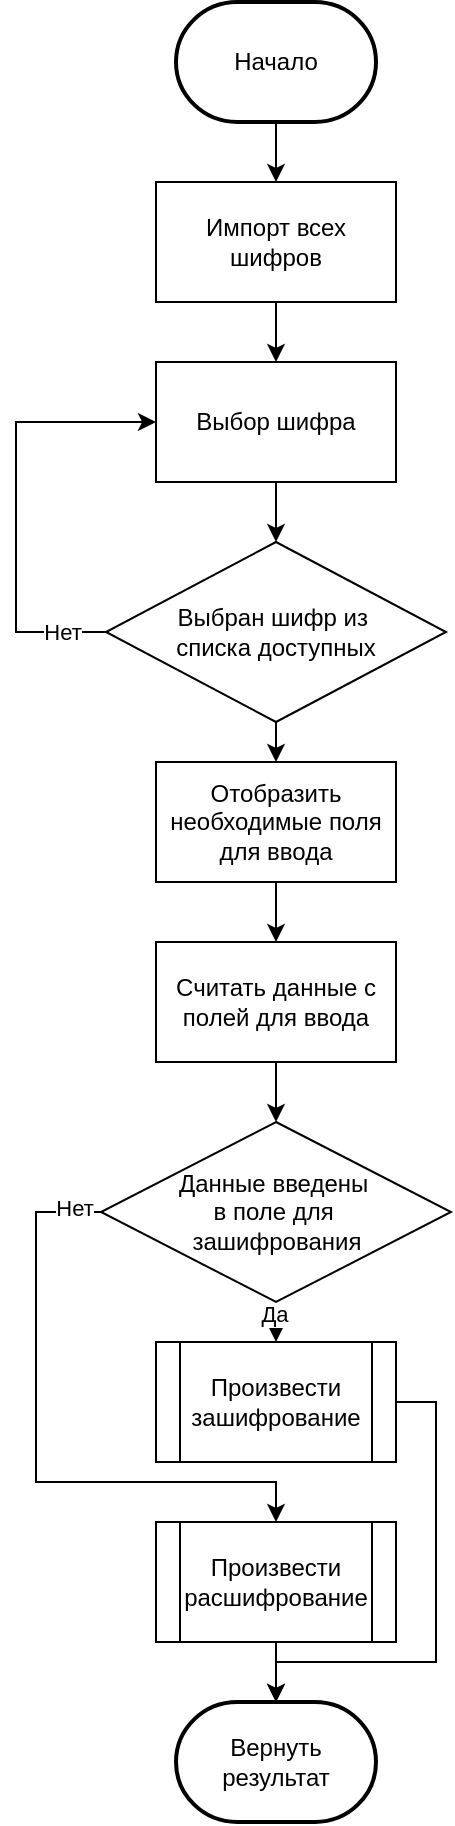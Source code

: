 <mxfile version="24.4.0" type="device">
  <diagram name="Страница — 1" id="orKGAVnT-h-uRSZ2Knnh">
    <mxGraphModel dx="1434" dy="854" grid="1" gridSize="10" guides="1" tooltips="1" connect="1" arrows="1" fold="1" page="1" pageScale="1" pageWidth="827" pageHeight="1169" math="0" shadow="0">
      <root>
        <mxCell id="0" />
        <mxCell id="1" parent="0" />
        <mxCell id="9iA4nrm7ORktKqRUZyxn-13" style="edgeStyle=orthogonalEdgeStyle;rounded=0;orthogonalLoop=1;jettySize=auto;html=1;exitX=0.5;exitY=1;exitDx=0;exitDy=0;exitPerimeter=0;entryX=0.5;entryY=0;entryDx=0;entryDy=0;" edge="1" parent="1" source="9iA4nrm7ORktKqRUZyxn-5" target="9iA4nrm7ORktKqRUZyxn-6">
          <mxGeometry relative="1" as="geometry" />
        </mxCell>
        <mxCell id="9iA4nrm7ORktKqRUZyxn-5" value="Начало" style="strokeWidth=2;html=1;shape=mxgraph.flowchart.terminator;whiteSpace=wrap;" vertex="1" parent="1">
          <mxGeometry x="350" y="10" width="100" height="60" as="geometry" />
        </mxCell>
        <mxCell id="9iA4nrm7ORktKqRUZyxn-14" style="edgeStyle=orthogonalEdgeStyle;rounded=0;orthogonalLoop=1;jettySize=auto;html=1;exitX=0.5;exitY=1;exitDx=0;exitDy=0;entryX=0.5;entryY=0;entryDx=0;entryDy=0;" edge="1" parent="1" source="9iA4nrm7ORktKqRUZyxn-6" target="9iA4nrm7ORktKqRUZyxn-7">
          <mxGeometry relative="1" as="geometry" />
        </mxCell>
        <mxCell id="9iA4nrm7ORktKqRUZyxn-6" value="Импорт всех шифров" style="rounded=0;whiteSpace=wrap;html=1;" vertex="1" parent="1">
          <mxGeometry x="340" y="100" width="120" height="60" as="geometry" />
        </mxCell>
        <mxCell id="9iA4nrm7ORktKqRUZyxn-15" style="edgeStyle=orthogonalEdgeStyle;rounded=0;orthogonalLoop=1;jettySize=auto;html=1;exitX=0.5;exitY=1;exitDx=0;exitDy=0;entryX=0.5;entryY=0;entryDx=0;entryDy=0;" edge="1" parent="1" source="9iA4nrm7ORktKqRUZyxn-7" target="9iA4nrm7ORktKqRUZyxn-8">
          <mxGeometry relative="1" as="geometry" />
        </mxCell>
        <mxCell id="9iA4nrm7ORktKqRUZyxn-7" value="Выбор шифра" style="rounded=0;whiteSpace=wrap;html=1;" vertex="1" parent="1">
          <mxGeometry x="340" y="190" width="120" height="60" as="geometry" />
        </mxCell>
        <mxCell id="9iA4nrm7ORktKqRUZyxn-9" style="edgeStyle=orthogonalEdgeStyle;rounded=0;orthogonalLoop=1;jettySize=auto;html=1;exitX=0;exitY=0.5;exitDx=0;exitDy=0;entryX=0;entryY=0.5;entryDx=0;entryDy=0;" edge="1" parent="1" source="9iA4nrm7ORktKqRUZyxn-8" target="9iA4nrm7ORktKqRUZyxn-7">
          <mxGeometry relative="1" as="geometry">
            <Array as="points">
              <mxPoint x="270" y="325" />
              <mxPoint x="270" y="220" />
            </Array>
          </mxGeometry>
        </mxCell>
        <mxCell id="9iA4nrm7ORktKqRUZyxn-10" value="Нет" style="edgeLabel;html=1;align=center;verticalAlign=middle;resizable=0;points=[];" vertex="1" connectable="0" parent="9iA4nrm7ORktKqRUZyxn-9">
          <mxGeometry x="-0.8" relative="1" as="geometry">
            <mxPoint as="offset" />
          </mxGeometry>
        </mxCell>
        <mxCell id="9iA4nrm7ORktKqRUZyxn-16" style="edgeStyle=orthogonalEdgeStyle;rounded=0;orthogonalLoop=1;jettySize=auto;html=1;exitX=0.5;exitY=1;exitDx=0;exitDy=0;entryX=0.5;entryY=0;entryDx=0;entryDy=0;" edge="1" parent="1" source="9iA4nrm7ORktKqRUZyxn-8" target="9iA4nrm7ORktKqRUZyxn-11">
          <mxGeometry relative="1" as="geometry" />
        </mxCell>
        <mxCell id="9iA4nrm7ORktKqRUZyxn-8" value="Выбран шифр из&amp;nbsp;&lt;div&gt;списка доступных&lt;/div&gt;" style="rhombus;whiteSpace=wrap;html=1;" vertex="1" parent="1">
          <mxGeometry x="315" y="280" width="170" height="90" as="geometry" />
        </mxCell>
        <mxCell id="9iA4nrm7ORktKqRUZyxn-17" style="edgeStyle=orthogonalEdgeStyle;rounded=0;orthogonalLoop=1;jettySize=auto;html=1;exitX=0.5;exitY=1;exitDx=0;exitDy=0;entryX=0.5;entryY=0;entryDx=0;entryDy=0;" edge="1" parent="1" source="9iA4nrm7ORktKqRUZyxn-11" target="9iA4nrm7ORktKqRUZyxn-12">
          <mxGeometry relative="1" as="geometry" />
        </mxCell>
        <mxCell id="9iA4nrm7ORktKqRUZyxn-11" value="Отобразить необходимые поля для ввода" style="rounded=0;whiteSpace=wrap;html=1;" vertex="1" parent="1">
          <mxGeometry x="340" y="390" width="120" height="60" as="geometry" />
        </mxCell>
        <mxCell id="9iA4nrm7ORktKqRUZyxn-20" style="edgeStyle=orthogonalEdgeStyle;rounded=0;orthogonalLoop=1;jettySize=auto;html=1;exitX=0.5;exitY=1;exitDx=0;exitDy=0;entryX=0.5;entryY=0;entryDx=0;entryDy=0;" edge="1" parent="1" source="9iA4nrm7ORktKqRUZyxn-12" target="9iA4nrm7ORktKqRUZyxn-19">
          <mxGeometry relative="1" as="geometry" />
        </mxCell>
        <mxCell id="9iA4nrm7ORktKqRUZyxn-12" value="Считать данные с полей для ввода" style="rounded=0;whiteSpace=wrap;html=1;" vertex="1" parent="1">
          <mxGeometry x="340" y="480" width="120" height="60" as="geometry" />
        </mxCell>
        <mxCell id="9iA4nrm7ORktKqRUZyxn-29" style="edgeStyle=orthogonalEdgeStyle;rounded=0;orthogonalLoop=1;jettySize=auto;html=1;exitX=0.5;exitY=1;exitDx=0;exitDy=0;entryX=0.5;entryY=0;entryDx=0;entryDy=0;" edge="1" parent="1" source="9iA4nrm7ORktKqRUZyxn-19" target="9iA4nrm7ORktKqRUZyxn-24">
          <mxGeometry relative="1" as="geometry" />
        </mxCell>
        <mxCell id="9iA4nrm7ORktKqRUZyxn-30" value="Да" style="edgeLabel;html=1;align=center;verticalAlign=middle;resizable=0;points=[];" vertex="1" connectable="0" parent="9iA4nrm7ORktKqRUZyxn-29">
          <mxGeometry x="-0.4" y="-1" relative="1" as="geometry">
            <mxPoint as="offset" />
          </mxGeometry>
        </mxCell>
        <mxCell id="9iA4nrm7ORktKqRUZyxn-31" style="edgeStyle=orthogonalEdgeStyle;rounded=0;orthogonalLoop=1;jettySize=auto;html=1;exitX=0;exitY=0.5;exitDx=0;exitDy=0;entryX=0.5;entryY=0;entryDx=0;entryDy=0;" edge="1" parent="1" source="9iA4nrm7ORktKqRUZyxn-19" target="9iA4nrm7ORktKqRUZyxn-25">
          <mxGeometry relative="1" as="geometry">
            <Array as="points">
              <mxPoint x="280" y="615" />
              <mxPoint x="280" y="750" />
              <mxPoint x="400" y="750" />
            </Array>
          </mxGeometry>
        </mxCell>
        <mxCell id="9iA4nrm7ORktKqRUZyxn-32" value="Нет" style="edgeLabel;html=1;align=center;verticalAlign=middle;resizable=0;points=[];" vertex="1" connectable="0" parent="9iA4nrm7ORktKqRUZyxn-31">
          <mxGeometry x="-0.911" y="-2" relative="1" as="geometry">
            <mxPoint as="offset" />
          </mxGeometry>
        </mxCell>
        <mxCell id="9iA4nrm7ORktKqRUZyxn-19" value="Данные введены&amp;nbsp;&lt;div&gt;в поле&amp;nbsp;&lt;span style=&quot;background-color: initial;&quot;&gt;для&amp;nbsp;&lt;/span&gt;&lt;/div&gt;&lt;div&gt;&lt;span style=&quot;background-color: initial;&quot;&gt;зашифрования&lt;/span&gt;&lt;/div&gt;" style="rhombus;whiteSpace=wrap;html=1;" vertex="1" parent="1">
          <mxGeometry x="312.5" y="570" width="175" height="90" as="geometry" />
        </mxCell>
        <mxCell id="9iA4nrm7ORktKqRUZyxn-23" value="Вернуть результат" style="strokeWidth=2;html=1;shape=mxgraph.flowchart.terminator;whiteSpace=wrap;" vertex="1" parent="1">
          <mxGeometry x="350" y="860" width="100" height="60" as="geometry" />
        </mxCell>
        <mxCell id="9iA4nrm7ORktKqRUZyxn-24" value="Произвести зашифрование" style="shape=process;whiteSpace=wrap;html=1;backgroundOutline=1;" vertex="1" parent="1">
          <mxGeometry x="340" y="680" width="120" height="60" as="geometry" />
        </mxCell>
        <mxCell id="9iA4nrm7ORktKqRUZyxn-25" value="Произвести расшифрование" style="shape=process;whiteSpace=wrap;html=1;backgroundOutline=1;" vertex="1" parent="1">
          <mxGeometry x="340" y="770" width="120" height="60" as="geometry" />
        </mxCell>
        <mxCell id="9iA4nrm7ORktKqRUZyxn-26" style="edgeStyle=orthogonalEdgeStyle;rounded=0;orthogonalLoop=1;jettySize=auto;html=1;exitX=0.5;exitY=1;exitDx=0;exitDy=0;entryX=0.5;entryY=0;entryDx=0;entryDy=0;entryPerimeter=0;" edge="1" parent="1" source="9iA4nrm7ORktKqRUZyxn-25" target="9iA4nrm7ORktKqRUZyxn-23">
          <mxGeometry relative="1" as="geometry" />
        </mxCell>
        <mxCell id="9iA4nrm7ORktKqRUZyxn-28" style="edgeStyle=orthogonalEdgeStyle;rounded=0;orthogonalLoop=1;jettySize=auto;html=1;exitX=1;exitY=0.5;exitDx=0;exitDy=0;entryX=0.5;entryY=0;entryDx=0;entryDy=0;entryPerimeter=0;" edge="1" parent="1" source="9iA4nrm7ORktKqRUZyxn-24" target="9iA4nrm7ORktKqRUZyxn-23">
          <mxGeometry relative="1" as="geometry">
            <Array as="points">
              <mxPoint x="480" y="710" />
              <mxPoint x="480" y="840" />
              <mxPoint x="400" y="840" />
            </Array>
          </mxGeometry>
        </mxCell>
      </root>
    </mxGraphModel>
  </diagram>
</mxfile>
